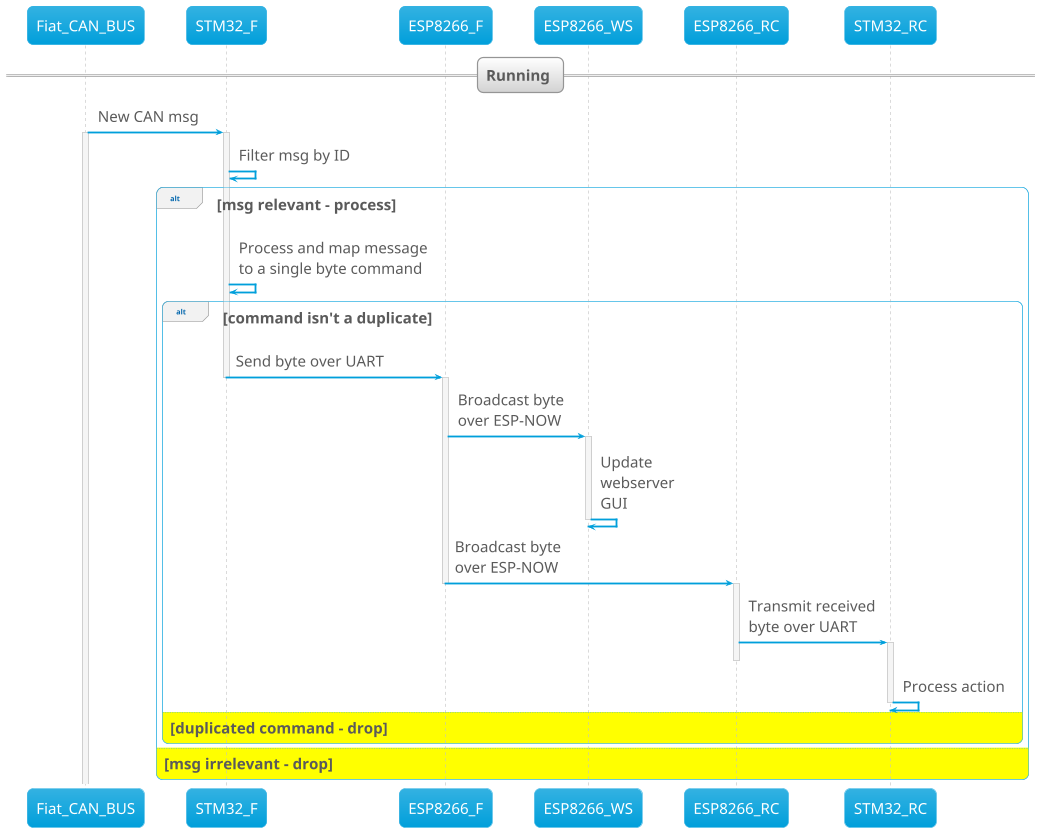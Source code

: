 @startuml
'https://plantuml.com/sequence-diagram

'autonumber
!theme bluegray
skinparam backgroundColor #white
scale 1000 width

skinparam sequenceParticipantFontSize 25
skinparam sequenceArrowFontSize 25
skinparam sequenceNoteFontSize 25
skinparam sequenceGroupFontSize 25
skinparam sequenceDividerFontSize 25
skinparam sequenceLifeLineBorderThickness 50
'skinparam sequenceLifeLineBorderColor #cyan


'title System Sequence Overview
participant Fiat_CAN_BUS
participant STM32_F
participant ESP8266_F
participant ESP8266_WS
participant ESP8266_RC
participant STM32_RC

'== Init ==
'ESP8266_F -> ESP8266_RC: pair over ESP-NOW
'ESP8266_F -> ESP8266_WS: pair over ESP-NOW

== Running ==
Fiat_CAN_BUS -> STM32_F++: New CAN msg
activate Fiat_CAN_BUS
STM32_F -> STM32_F: Filter msg by ID
alt msg relevant - process
STM32_F -> STM32_F: Process and map message\nto a single byte command
alt command isn't a duplicate
STM32_F -> ESP8266_F--++: Send byte over UART
ESP8266_F -> ESP8266_WS++: Broadcast byte \nover ESP-NOW
ESP8266_WS -> ESP8266_WS--: Update \nwebserver\nGUI
ESP8266_F -> ESP8266_RC--++: Broadcast byte \nover ESP-NOW
ESP8266_RC -> STM32_RC++--: Transmit received\nbyte over UART
STM32_RC -> STM32_RC--: Process action
else #yellow duplicated command - drop
end

else #yellow msg irrelevant - drop

end

@enduml